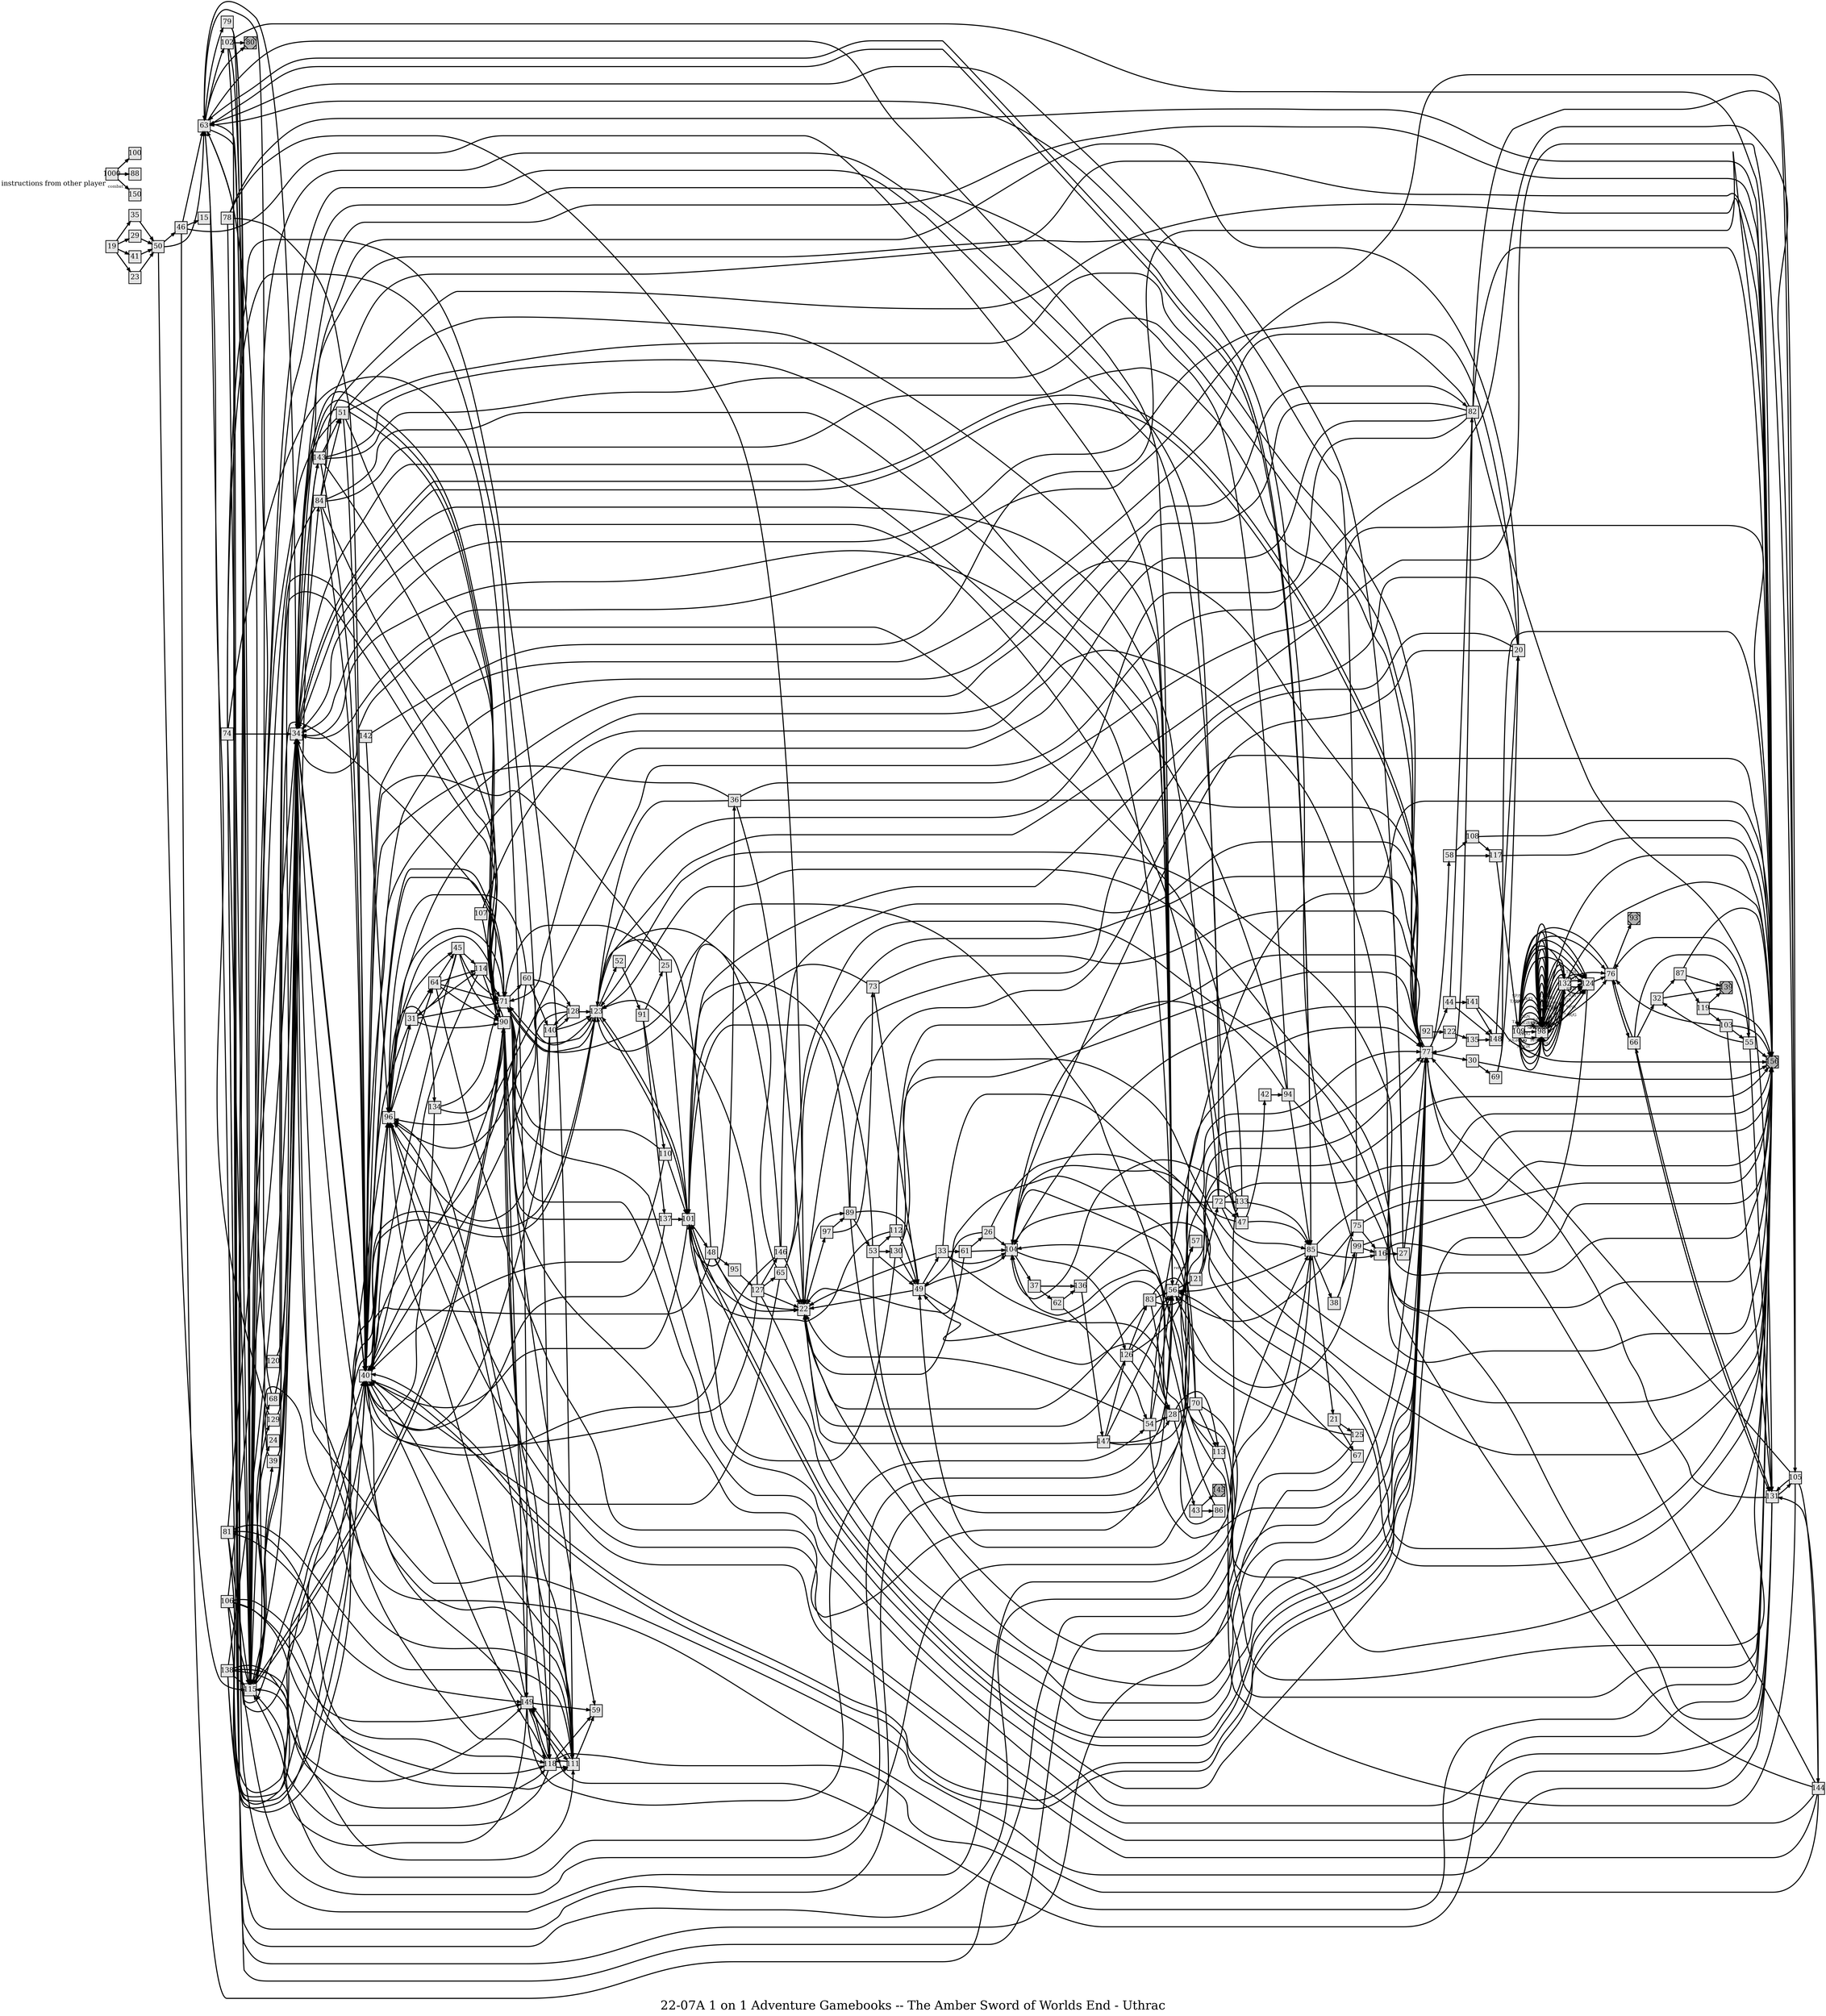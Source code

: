 digraph g{
  graph [ label="22-07A 1 on 1 Adventure Gamebooks -- The Amber Sword of Worlds End - Uthrac" rankdir=LR, ordering=out, fontsize=36, nodesep="0.35", ranksep="0.45"];
  node  [shape=rect, penwidth=2, fontsize=20, style=filled, fillcolor=grey90, margin="0,0", labelfloat=true, regular=true, fixedsize=true];
  edge  [labelfloat=true, penwidth=3, fontsize=12];
  19 -> 35;
  19 -> 29;
  19 -> 41;
  19 -> 23;
  20 -> 101;
  20 -> 22;
  20 -> 40;
  20 -> 34;
  20 -> 104;
  21 -> 125;
  21 -> 67;
  22 -> 89;
  22 -> 97;
  23 -> 50;
  34;
  34 -> 63;
  34 -> 90;
  25 -> 71;
  25 -> 40;
  25 -> 101;
  26;
  26 -> 156;
  26 -> 22;
  26 -> 104;
  27 -> 34;
  27 -> 40;
  27 -> 77;
  28 -> 113;
  28 -> 70;
  28 -> 43;
  29 -> 50;
  30;
  30 -> 156;
  30 -> 69;
  31 -> 64;
  31 -> 114;
  31 -> 71;
  31 -> 40;
  31 -> 90;
  32 -> 87;
  32 -> 139;
  33;
  33 -> 156;
  33 -> 61;
  33 -> 22;
  33 -> 104;
  33 -> 28;
  34 -> 143;
  34 -> 84;
  34 -> 115;
  34 -> 56;
  34 -> 77;
  34 -> 40;
  34 -> 90;
  35 -> 50;
  36 -> 156;
  36 -> 77;
  36 -> 123;
  36 -> 22;
  36 -> 40;
  37 -> 136;
  37 -> 62;
  38 -> 75;
  38 -> 99;
  39 -> 90;
  39 -> 34;
  39 -> 63;
  40 -> 82;
  40 -> 71;
  40 -> 96;
  40 -> 123;
  40 -> 34;
  40 -> 77;
  41 -> 50;
  42 -> 94;
  43 -> 145;
  43 -> 86;
  44 -> 82;
  44 -> 141;
  44 -> 148;
  45 -> 31;
  45 -> 114;
  45 -> 71;
  45 -> 40;
  45 -> 90;
  46 -> 63;
  46 -> 15;
  46 -> 56;
  46 -> 85;
  47 -> 42;
  47 -> 85;
  47 -> 104;
  47 -> 34;
  47 -> 115;
  48 -> 95;
  48 -> 77;
  48 -> 123;
  48 -> 22;
  48 -> 40;
  49 -> 33;
  49 -> 22;
  49 -> 104;
  49 -> 28;
  50 -> 46;
  50 -> 63;
  50 -> 115;
  51 -> 90;
  51 -> 115;
  51 -> 56;
  51 -> 77;
  51 -> 40;
  52 -> 91;
  53 -> 112;
  53 -> 130;
  53 -> 101;
  53 -> 77;
  53 -> 49;
  54 -> 156;
  54 -> 56;
  54 -> 28;
  54 -> 77;
  54 -> 22;
  55;
  55 -> 156;
  55 -> 32;
  55 -> 131;
  55 -> 76;
  56 -> 57	[ xlabel="refer" ];
  56 -> 121;
  58 -> 108;
  58 -> 117;
  59;
  60 -> 128;
  60 -> 140;
  60 -> 123;
  60 -> 96;
  60 -> 40;
  61 -> 26;
  61 -> 104;
  61 -> 22;
  62 -> 136;
  62 -> 54;
  63 -> 79;
  63 -> 102;
  63 -> 80;
  63 -> 115;
  63 -> 56;
  63 -> 85;
  64 -> 45;
  64 -> 114;
  64 -> 71;
  64 -> 57;
  64 -> 90;
  65 -> 156;
  65 -> 77;
  65 -> 123;
  65 -> 22;
  65 -> 40;
  66 -> 55;
  66 -> 32;
  66 -> 131;
  66 -> 76;
  67 -> 56;
  67 -> 63;
  68;
  68 -> 156;
  68 -> 90;
  68 -> 34;
  68 -> 63;
  69;
  69 -> 156;
  69 -> 20;
  70 -> 156;
  70 -> 113;
  70 -> 104;
  70 -> 49;
  71 -> 60;
  71 -> 123;
  71 -> 40;
  71 -> 96;
  72;
  72 -> 156;
  72 -> 133;
  72 -> 47;
  72 -> 85;
  72 -> 104;
  72 -> 34;
  72 -> 115;
  73 -> 101;
  73 -> 49;
  73 -> 77;
  74 -> 111;
  74 -> 118;
  74 -> 149;
  74 -> 34;
  74 -> 115;
  74 -> 40;
  74 -> 96;
  75 -> 156;
  75 -> 116;
  75 -> 56;
  75 -> 63;
  76 -> 66;
  76 -> 93;
  76 -> 109;
  77 -> 58;
  77 -> 44;
  77 -> 30;
  77 -> 101;
  77 -> 22;
  77 -> 34;
  77 -> 40;
  77 -> 104;
  78 -> 156;
  78 -> 40;
  78 -> 22;
  78 -> 115;
  79 -> 115;
  79 -> 56;
  79 -> 85;
  80	[ xlabel="E", shape=Msquare, fontsize=20, fillcolor=grey70, xlabel="" ];
  81 -> 111;
  81 -> 118;
  81 -> 149;
  81 -> 34;
  81 -> 115;
  81 -> 40;
  81 -> 96;
  82;
  82 -> 156;
  82 -> 105;
  82 -> 131;
  82 -> 123;
  82 -> 71;
  82 -> 96;
  82 -> 77;
  82 -> 34;
  83 -> 156;
  83 -> 22;
  83 -> 56;
  83 -> 77;
  83 -> 28;
  84;
  84 -> 156;
  84 -> 51;
  84 -> 90;
  84 -> 115;
  84 -> 56;
  84 -> 77;
  84 -> 40;
  85 -> 156;
  85 -> 116;
  85 -> 38;
  85 -> 21;
  85 -> 56;
  85 -> 63;
  86 -> 104;
  86 -> 49;
  87;
  87 -> 156;
  87 -> 139;
  87 -> 119;
  89 -> 156;
  89 -> 101;
  89 -> 49;
  89 -> 53;
  89 -> 77;
  90 -> 59;
  90 -> 111;
  90 -> 118;
  90 -> 149;
  90 -> 34;
  90 -> 115;
  90 -> 40;
  90 -> 96;
  91 -> 25;
  91 -> 110;
  91 -> 137;
  92 -> 122;
  93	[ xlabel="E", shape=Msquare, fontsize=20, fillcolor=grey70, xlabel="" ];
  94;
  94 -> 156;
  94 -> 85;
  94 -> 104;
  94 -> 34;
  94 -> 115;
  95 -> 127;
  96 -> 134;
  96 -> 45;
  96 -> 31;
  96 -> 64;
  97 -> 89;
  97 -> 73;
  98 -> 156;
  98 -> 132;
  98 -> 76;
  98 -> 124	[ xlabel="R/G" ];
  98 -> 98	[ xlabel="R/GR" ];
  98 -> 98	[ xlabel="R/O" ];
  98 -> 98	[ xlabel="R/S" ];
  98 -> 98	[ xlabel="SP/G" ];
  98 -> 98	[ xlabel="SP/GR" ];
  98 -> 98	[ xlabel="SP/O" ];
  98 -> 124	[ xlabel="SP/S" ];
  98 -> 98	[ xlabel="SW/G" ];
  98 -> 98	[ xlabel="SW/GR" ];
  98 -> 124	[ xlabel="SW/O" ];
  98 -> 98	[ xlabel="SW/S" ];
  98 -> 98	[ xlabel="T/G" ];
  98 -> 124	[ xlabel="T/GR" ];
  98 -> 98	[ xlabel="T/O" ];
  98 -> 98	[ xlabel="T/S" ];
  99;
  99 -> 156;
  99 -> 116;
  99 -> 56;
  99 -> 63;
  101 -> 48;
  101 -> 36;
  101 -> 77;
  101 -> 123;
  101 -> 22;
  101 -> 40;
  102 -> 156;
  102 -> 115;
  102 -> 56;
  102 -> 85;
  102 -> 80;
  103;
  103 -> 156;
  103 -> 55;
  103 -> 76;
  103 -> 131;
  104 -> 126;
  104 -> 37;
  105 -> 144;
  105 -> 131;
  105 -> 123;
  105 -> 71;
  105 -> 96;
  105 -> 77;
  105 -> 34;
  106 -> 111;
  106 -> 118;
  106 -> 149;
  106 -> 34;
  106 -> 115;
  106 -> 40;
  106 -> 96;
  107;
  107 -> 156;
  107 -> 90;
  108 -> 156;
  108 -> 117;
  109 -> 76;
  109 -> 132;
  109 -> 124	[ xlabel="R/G" ];
  109 -> 98	[ xlabel="R/GR" ];
  109 -> 98	[ xlabel="R/O" ];
  109 -> 98	[ xlabel="R/S" ];
  109 -> 98	[ xlabel="SP/G" ];
  109 -> 98	[ xlabel="SP/GR" ];
  109 -> 98	[ xlabel="SP/O" ];
  109 -> 124	[ xlabel="SP/S" ];
  109 -> 98	[ xlabel="SW/G" ];
  109 -> 98	[ xlabel="SW/GR" ];
  109 -> 124	[ xlabel="SW/O" ];
  109 -> 98	[ xlabel="SW/S" ];
  109 -> 98	[ xlabel="T/G" ];
  109 -> 124	[ xlabel="T/GR" ];
  109 -> 98	[ xlabel="T/O" ];
  109 -> 98	[ xlabel="T/S" ];
  110 -> 71;
  110 -> 40;
  110 -> 101;
  111 -> 59;
  111 -> 118;
  111 -> 149;
  111 -> 34;
  111 -> 115;
  111 -> 40;
  111 -> 96;
  112 -> 101;
  112 -> 77;
  112 -> 49;
  113;
  113 -> 156;
  113 -> 49;
  113 -> 104;
  114 -> 71;
  114 -> 40;
  114 -> 90;
  115 -> 68;
  115 -> 129;
  115 -> 24;
  115 -> 39;
  115 -> 34;
  115 -> 63;
  115 -> 90;
  116;
  116 -> 156;
  116 -> 27;
  117;
  117 -> 156;
  117 -> 109;
  118 -> 156;
  118 -> 59;
  118 -> 111;
  118 -> 149;
  118 -> 34;
  118 -> 115;
  118 -> 40;
  118 -> 96;
  119;
  119 -> 156;
  119 -> 139;
  119 -> 103;
  120 -> 34;
  121 -> 156;
  121 -> 47;
  121 -> 72;
  122 -> 135;
  123 -> 52;
  123 -> 71;
  123 -> 40;
  123 -> 101;
  124 -> 71;
  124 -> 76;
  125 -> 56;
  125 -> 63;
  126 -> 83;
  126 -> 56;
  126 -> 28;
  126 -> 77;
  126 -> 22;
  127;
  127 -> 146;
  127 -> 65;
  127 -> 77;
  127 -> 123;
  127 -> 22;
  127 -> 40;
  
  128 -> 140;
  128 -> 123;
  128 -> 40;
  128 -> 96;
  129 -> 90;
  129 -> 34;
  129 -> 63;
  130 -> 156;
  130 -> 101;
  130 -> 77;
  130 -> 49;
  131 -> 66;
  131 -> 105;
  131 -> 71;
  131 -> 96;
  131 -> 123;
  131 -> 34;
  131 -> 77;
  132;
  132 -> 156;
  132 -> 76;
  132 -> 124	[ xlabel="R/G" ];
  132 -> 98	[ xlabel="R/GR" ];
  132 -> 98	[ xlabel="R/O" ];
  132 -> 98	[ xlabel="R/S" ];
  132 -> 98	[ xlabel="SP/G" ];
  132 -> 98	[ xlabel="SP/GR" ];
  132 -> 98	[ xlabel="SP/O" ];
  132 -> 124	[ xlabel="SP/S" ];
  132 -> 98	[ xlabel="SW/G" ];
  132 -> 98	[ xlabel="SW/GR" ];
  132 -> 124	[ xlabel="SW/O" ];
  132 -> 98	[ xlabel="SW/S" ];
  132 -> 98	[ xlabel="T/G" ];
  132 -> 124	[ xlabel="T/GR" ];
  132 -> 98	[ xlabel="T/O" ];
  132 -> 98	[ xlabel="T/S" ];
  133 -> 85;
  133 -> 104;
  133 -> 34;
  133 -> 115;
  134 -> 71;
  134 -> 40;
  134 -> 90;
  135 -> 148;
  136;
  136 -> 156;
  136 -> 147;
  137 -> 71;
  137 -> 40;
  137 -> 101;
  138 -> 111;
  138 -> 118;
  138 -> 149;
  138 -> 34;
  138 -> 115;
  138 -> 40;
  138 -> 96;
  139	[ xlabel="E", shape=Msquare, fontsize=20, fillcolor=grey70, xlabel="" ];
  140 -> 128;
  140 -> 40;
  140 -> 123;
  140 -> 96;
  141;
  141 -> 156;
  141 -> 148;
  142;
  142 -> 156;
  142 -> 96;
  143;
  143 -> 156;
  143 -> 51;
  143 -> 90;
  143 -> 115;
  143 -> 56;
  143 -> 77;
  143 -> 40;
  144 -> 131;
  144 -> 71;
  144 -> 96;
  144 -> 123;
  144 -> 34;
  144 -> 77;
  145	[ xlabel="E", shape=Msquare, fontsize=20, fillcolor=grey70, xlabel="" ];
  146 -> 77;
  146 -> 123;
  146 -> 22;
  146 -> 40;
  147 -> 126;
  147 -> 56;
  147 -> 22;
  147 -> 28;
  147 -> 77;
  148 -> 20;
  149;
  149 -> 156;
  149 -> 59;
  149 -> 111;
  149 -> 118;
  149 -> 54;
  149 -> 115;
  149 -> 40;
  149 -> 96;
  156	[ xlabel="E", shape=Msquare, fontsize=20, fillcolor=grey70, xlabel="" ];
  1000 -> 100;
  1000 -> 88;
  1000 -> 150	[ xlabel="combat" ];
  1000	[ xlabel="instructions from other player" ];
  98 -> 132	[ xlabel="retreat" ];
  98 -> 109	[ xlabel="retreat" ];
}


